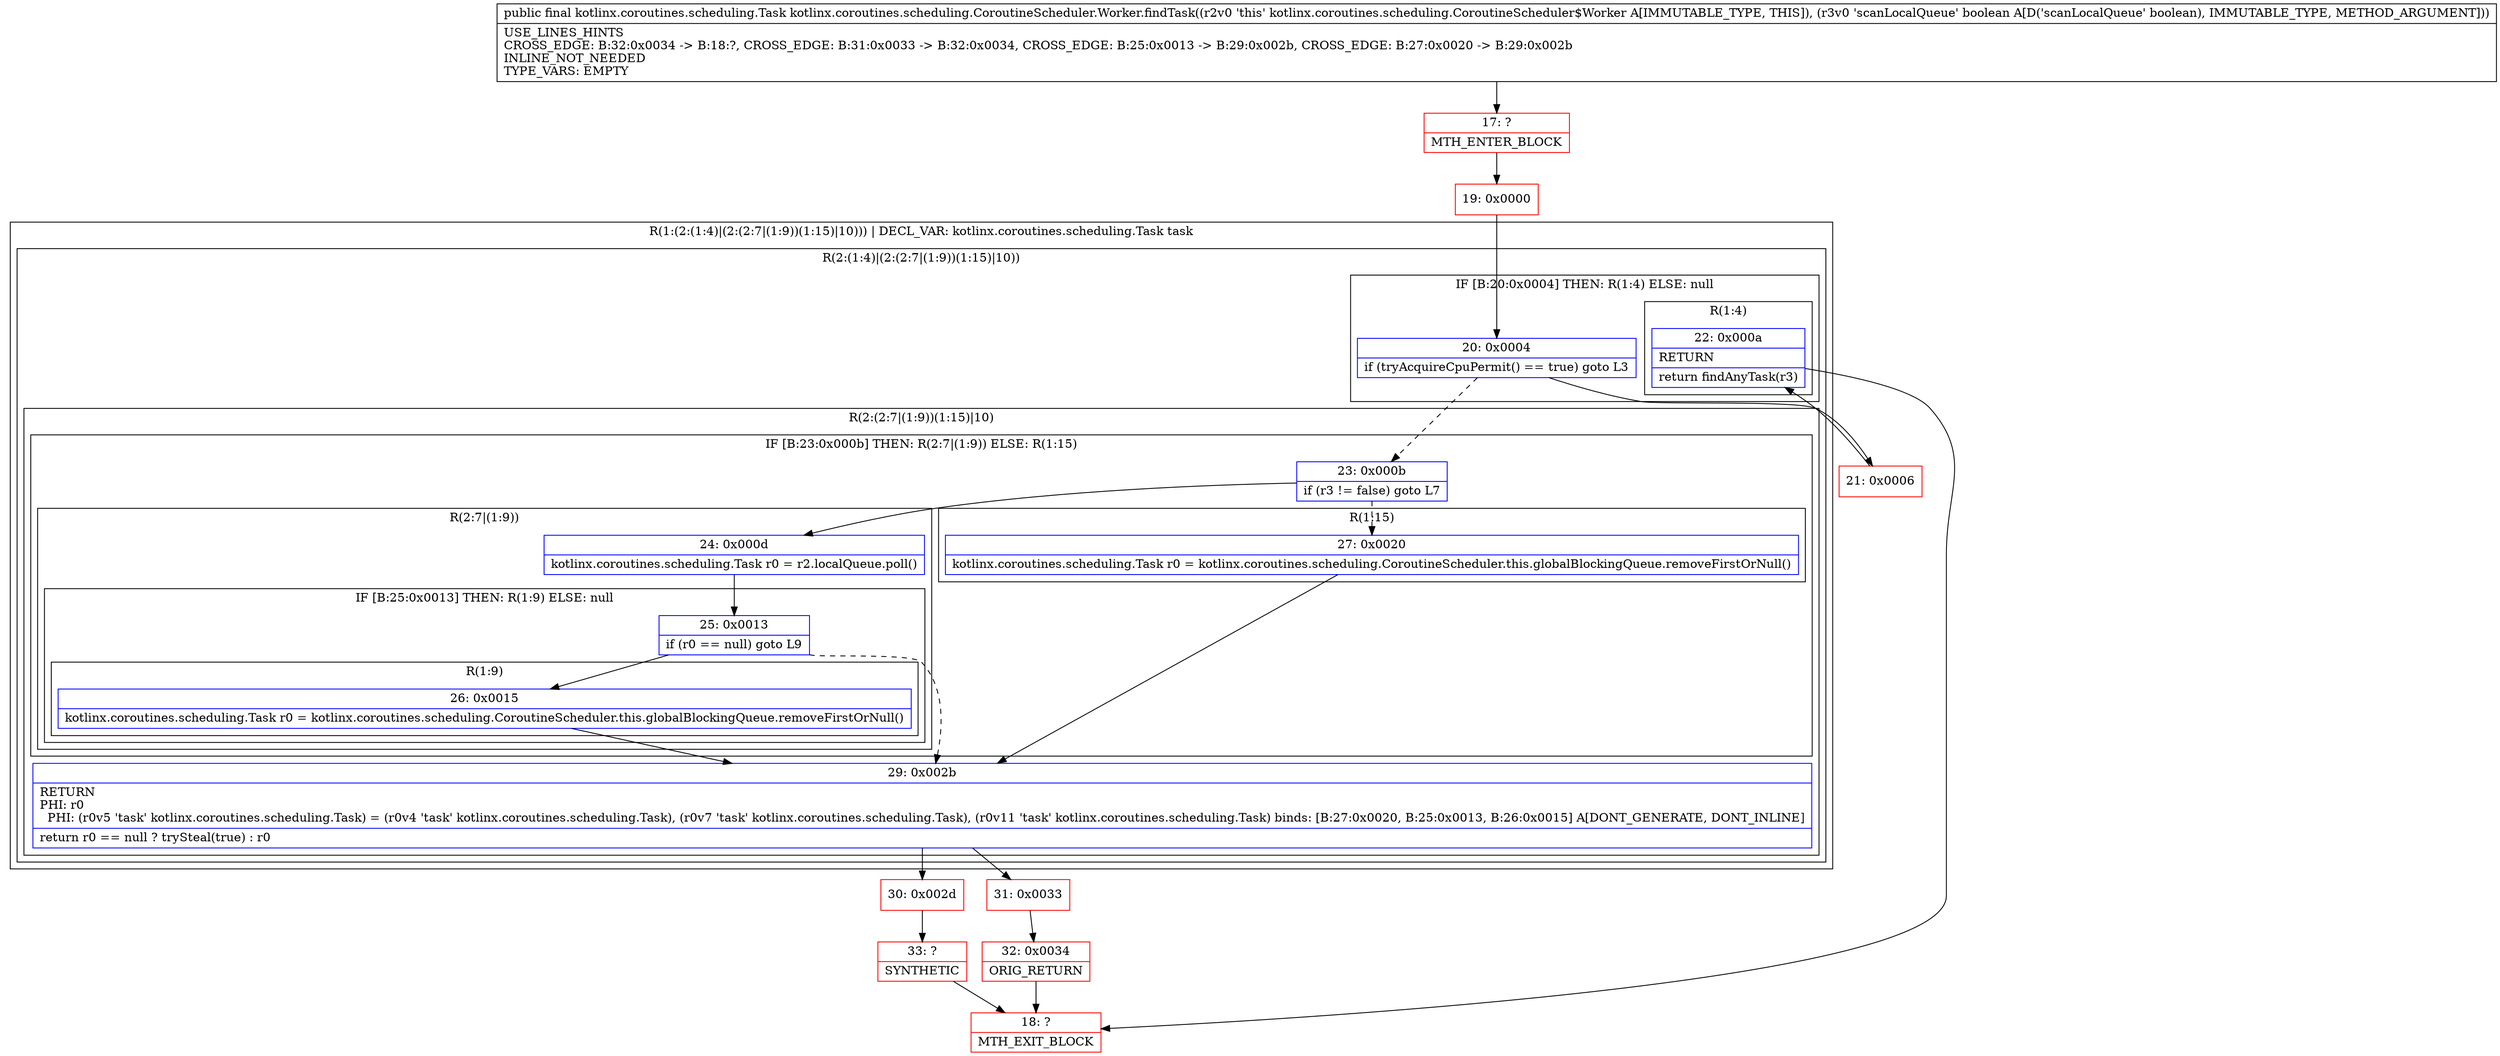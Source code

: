 digraph "CFG forkotlinx.coroutines.scheduling.CoroutineScheduler.Worker.findTask(Z)Lkotlinx\/coroutines\/scheduling\/Task;" {
subgraph cluster_Region_2128781406 {
label = "R(1:(2:(1:4)|(2:(2:7|(1:9))(1:15)|10))) | DECL_VAR: kotlinx.coroutines.scheduling.Task task\l";
node [shape=record,color=blue];
subgraph cluster_Region_761515054 {
label = "R(2:(1:4)|(2:(2:7|(1:9))(1:15)|10))";
node [shape=record,color=blue];
subgraph cluster_IfRegion_1168774800 {
label = "IF [B:20:0x0004] THEN: R(1:4) ELSE: null";
node [shape=record,color=blue];
Node_20 [shape=record,label="{20\:\ 0x0004|if (tryAcquireCpuPermit() == true) goto L3\l}"];
subgraph cluster_Region_16319905 {
label = "R(1:4)";
node [shape=record,color=blue];
Node_22 [shape=record,label="{22\:\ 0x000a|RETURN\l|return findAnyTask(r3)\l}"];
}
}
subgraph cluster_Region_1802679728 {
label = "R(2:(2:7|(1:9))(1:15)|10)";
node [shape=record,color=blue];
subgraph cluster_IfRegion_1480787532 {
label = "IF [B:23:0x000b] THEN: R(2:7|(1:9)) ELSE: R(1:15)";
node [shape=record,color=blue];
Node_23 [shape=record,label="{23\:\ 0x000b|if (r3 != false) goto L7\l}"];
subgraph cluster_Region_857744403 {
label = "R(2:7|(1:9))";
node [shape=record,color=blue];
Node_24 [shape=record,label="{24\:\ 0x000d|kotlinx.coroutines.scheduling.Task r0 = r2.localQueue.poll()\l}"];
subgraph cluster_IfRegion_1304986946 {
label = "IF [B:25:0x0013] THEN: R(1:9) ELSE: null";
node [shape=record,color=blue];
Node_25 [shape=record,label="{25\:\ 0x0013|if (r0 == null) goto L9\l}"];
subgraph cluster_Region_935071692 {
label = "R(1:9)";
node [shape=record,color=blue];
Node_26 [shape=record,label="{26\:\ 0x0015|kotlinx.coroutines.scheduling.Task r0 = kotlinx.coroutines.scheduling.CoroutineScheduler.this.globalBlockingQueue.removeFirstOrNull()\l}"];
}
}
}
subgraph cluster_Region_991958694 {
label = "R(1:15)";
node [shape=record,color=blue];
Node_27 [shape=record,label="{27\:\ 0x0020|kotlinx.coroutines.scheduling.Task r0 = kotlinx.coroutines.scheduling.CoroutineScheduler.this.globalBlockingQueue.removeFirstOrNull()\l}"];
}
}
Node_29 [shape=record,label="{29\:\ 0x002b|RETURN\lPHI: r0 \l  PHI: (r0v5 'task' kotlinx.coroutines.scheduling.Task) = (r0v4 'task' kotlinx.coroutines.scheduling.Task), (r0v7 'task' kotlinx.coroutines.scheduling.Task), (r0v11 'task' kotlinx.coroutines.scheduling.Task) binds: [B:27:0x0020, B:25:0x0013, B:26:0x0015] A[DONT_GENERATE, DONT_INLINE]\l|return r0 == null ? trySteal(true) : r0\l}"];
}
}
}
Node_17 [shape=record,color=red,label="{17\:\ ?|MTH_ENTER_BLOCK\l}"];
Node_19 [shape=record,color=red,label="{19\:\ 0x0000}"];
Node_21 [shape=record,color=red,label="{21\:\ 0x0006}"];
Node_18 [shape=record,color=red,label="{18\:\ ?|MTH_EXIT_BLOCK\l}"];
Node_30 [shape=record,color=red,label="{30\:\ 0x002d}"];
Node_33 [shape=record,color=red,label="{33\:\ ?|SYNTHETIC\l}"];
Node_31 [shape=record,color=red,label="{31\:\ 0x0033}"];
Node_32 [shape=record,color=red,label="{32\:\ 0x0034|ORIG_RETURN\l}"];
MethodNode[shape=record,label="{public final kotlinx.coroutines.scheduling.Task kotlinx.coroutines.scheduling.CoroutineScheduler.Worker.findTask((r2v0 'this' kotlinx.coroutines.scheduling.CoroutineScheduler$Worker A[IMMUTABLE_TYPE, THIS]), (r3v0 'scanLocalQueue' boolean A[D('scanLocalQueue' boolean), IMMUTABLE_TYPE, METHOD_ARGUMENT]))  | USE_LINES_HINTS\lCROSS_EDGE: B:32:0x0034 \-\> B:18:?, CROSS_EDGE: B:31:0x0033 \-\> B:32:0x0034, CROSS_EDGE: B:25:0x0013 \-\> B:29:0x002b, CROSS_EDGE: B:27:0x0020 \-\> B:29:0x002b\lINLINE_NOT_NEEDED\lTYPE_VARS: EMPTY\l}"];
MethodNode -> Node_17;Node_20 -> Node_21;
Node_20 -> Node_23[style=dashed];
Node_22 -> Node_18;
Node_23 -> Node_24;
Node_23 -> Node_27[style=dashed];
Node_24 -> Node_25;
Node_25 -> Node_26;
Node_25 -> Node_29[style=dashed];
Node_26 -> Node_29;
Node_27 -> Node_29;
Node_29 -> Node_30;
Node_29 -> Node_31;
Node_17 -> Node_19;
Node_19 -> Node_20;
Node_21 -> Node_22;
Node_30 -> Node_33;
Node_33 -> Node_18;
Node_31 -> Node_32;
Node_32 -> Node_18;
}

